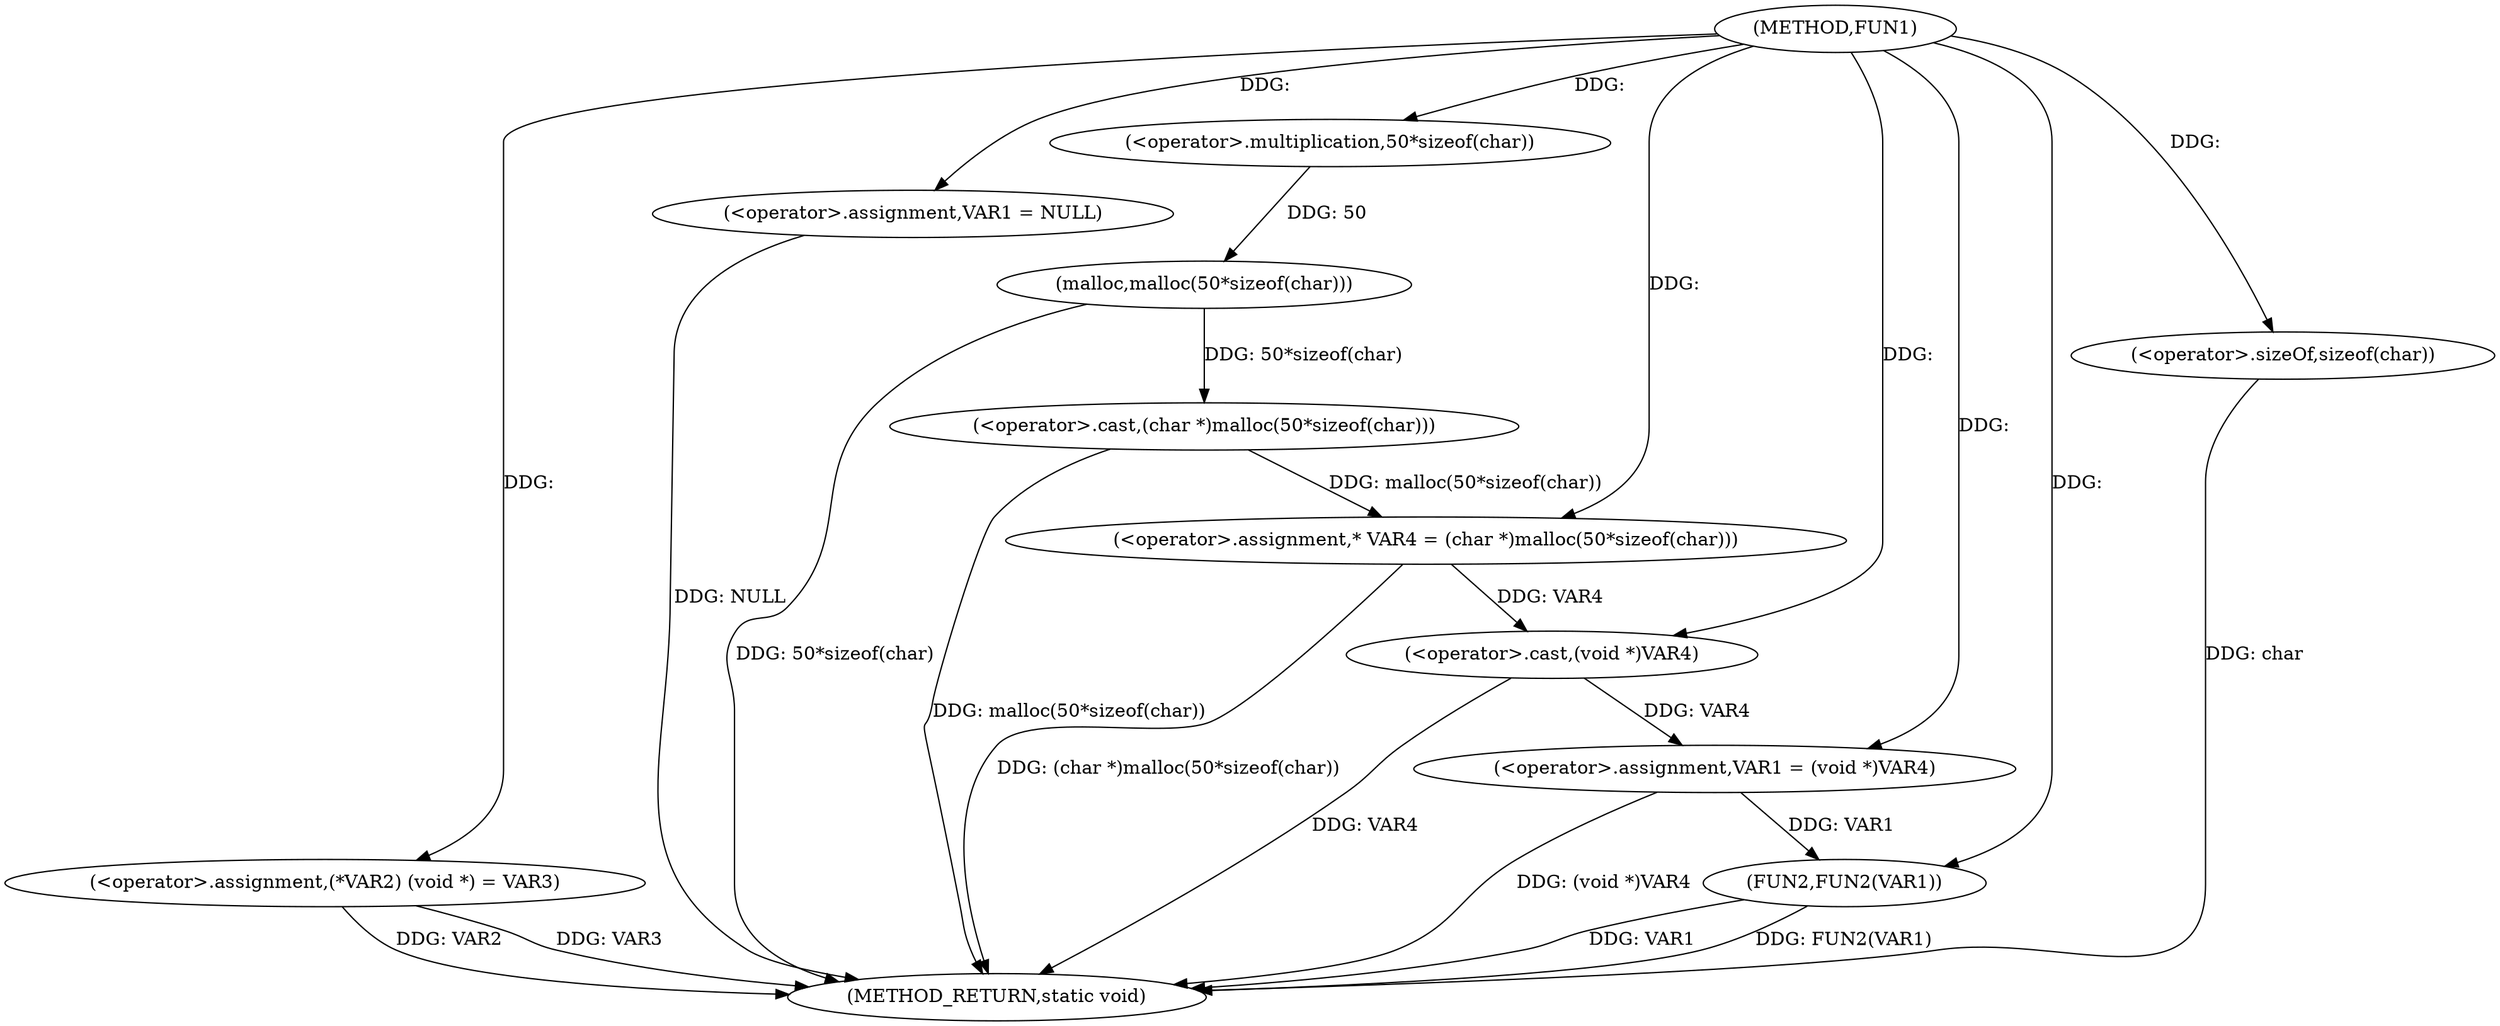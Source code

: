 digraph FUN1 {  
"1000100" [label = "(METHOD,FUN1)" ]
"1000128" [label = "(METHOD_RETURN,static void)" ]
"1000104" [label = "(<operator>.assignment,(*VAR2) (void *) = VAR3)" ]
"1000107" [label = "(<operator>.assignment,VAR1 = NULL)" ]
"1000112" [label = "(<operator>.assignment,* VAR4 = (char *)malloc(50*sizeof(char)))" ]
"1000114" [label = "(<operator>.cast,(char *)malloc(50*sizeof(char)))" ]
"1000116" [label = "(malloc,malloc(50*sizeof(char)))" ]
"1000117" [label = "(<operator>.multiplication,50*sizeof(char))" ]
"1000119" [label = "(<operator>.sizeOf,sizeof(char))" ]
"1000121" [label = "(<operator>.assignment,VAR1 = (void *)VAR4)" ]
"1000123" [label = "(<operator>.cast,(void *)VAR4)" ]
"1000126" [label = "(FUN2,FUN2(VAR1))" ]
  "1000116" -> "1000128"  [ label = "DDG: 50*sizeof(char)"] 
  "1000126" -> "1000128"  [ label = "DDG: FUN2(VAR1)"] 
  "1000123" -> "1000128"  [ label = "DDG: VAR4"] 
  "1000104" -> "1000128"  [ label = "DDG: VAR2"] 
  "1000112" -> "1000128"  [ label = "DDG: (char *)malloc(50*sizeof(char))"] 
  "1000121" -> "1000128"  [ label = "DDG: (void *)VAR4"] 
  "1000126" -> "1000128"  [ label = "DDG: VAR1"] 
  "1000119" -> "1000128"  [ label = "DDG: char"] 
  "1000114" -> "1000128"  [ label = "DDG: malloc(50*sizeof(char))"] 
  "1000104" -> "1000128"  [ label = "DDG: VAR3"] 
  "1000107" -> "1000128"  [ label = "DDG: NULL"] 
  "1000100" -> "1000104"  [ label = "DDG: "] 
  "1000100" -> "1000107"  [ label = "DDG: "] 
  "1000114" -> "1000112"  [ label = "DDG: malloc(50*sizeof(char))"] 
  "1000100" -> "1000112"  [ label = "DDG: "] 
  "1000116" -> "1000114"  [ label = "DDG: 50*sizeof(char)"] 
  "1000117" -> "1000116"  [ label = "DDG: 50"] 
  "1000100" -> "1000117"  [ label = "DDG: "] 
  "1000100" -> "1000119"  [ label = "DDG: "] 
  "1000123" -> "1000121"  [ label = "DDG: VAR4"] 
  "1000100" -> "1000121"  [ label = "DDG: "] 
  "1000112" -> "1000123"  [ label = "DDG: VAR4"] 
  "1000100" -> "1000123"  [ label = "DDG: "] 
  "1000121" -> "1000126"  [ label = "DDG: VAR1"] 
  "1000100" -> "1000126"  [ label = "DDG: "] 
}
